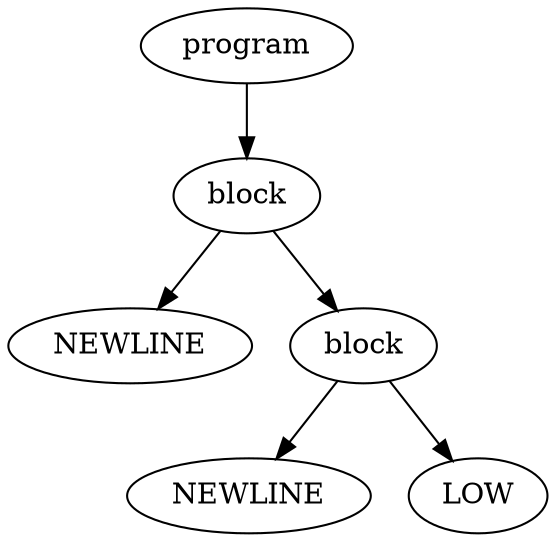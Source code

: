 digraph {
graph [ordering="out"];
node0[label="program"];
node1[label="block"];
node2[label="NEWLINE"];
node1 -> node2;
node3[label="block"];
node4[label="NEWLINE"];
node3 -> node4;
node5[label="LOW"];
node3 -> node5;
node1 -> node3;
node0 -> node1;
}
